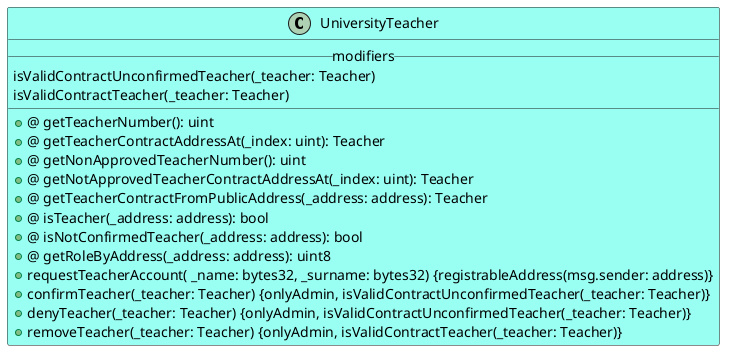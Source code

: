 @startuml

class UniversityTeacher #99FFF3 {
__modifiers__
isValidContractUnconfirmedTeacher(_teacher: Teacher)
isValidContractTeacher(_teacher: Teacher)
__
+@ getTeacherNumber(): uint
+@ getTeacherContractAddressAt(_index: uint): Teacher
+@ getNonApprovedTeacherNumber(): uint
+@ getNotApprovedTeacherContractAddressAt(_index: uint): Teacher
+@ getTeacherContractFromPublicAddress(_address: address): Teacher
+@ isTeacher(_address: address): bool
+@ isNotConfirmedTeacher(_address: address): bool
+@ getRoleByAddress(_address: address): uint8
+ requestTeacherAccount( _name: bytes32, _surname: bytes32) {registrableAddress(msg.sender: address)}
+ confirmTeacher(_teacher: Teacher) {onlyAdmin, isValidContractUnconfirmedTeacher(_teacher: Teacher)}
+ denyTeacher(_teacher: Teacher) {onlyAdmin, isValidContractUnconfirmedTeacher(_teacher: Teacher)}
+ removeTeacher(_teacher: Teacher) {onlyAdmin, isValidContractTeacher(_teacher: Teacher)}
}
@enduml
